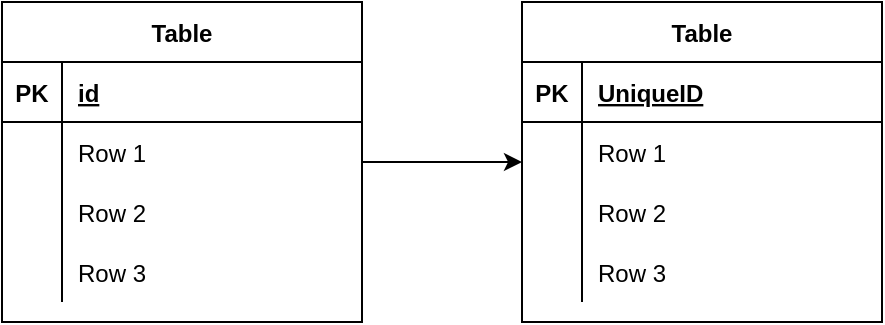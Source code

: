<mxfile version="18.0.3" type="github">
  <diagram name="Page-1" id="e7e014a7-5840-1c2e-5031-d8a46d1fe8dd">
    <mxGraphModel dx="-346" dy="484" grid="1" gridSize="10" guides="1" tooltips="1" connect="1" arrows="1" fold="1" page="1" pageScale="1" pageWidth="1169" pageHeight="826" background="none" math="0" shadow="0">
      <root>
        <mxCell id="0" />
        <mxCell id="1" parent="0" />
        <mxCell id="arX-WPrSrDeZ15dxD9nV-15" value="" style="edgeStyle=orthogonalEdgeStyle;rounded=0;orthogonalLoop=1;jettySize=auto;html=1;" parent="1" source="cqDJRctu_U0ZVXSVVv-S-1" target="arX-WPrSrDeZ15dxD9nV-2" edge="1">
          <mxGeometry relative="1" as="geometry" />
        </mxCell>
        <mxCell id="cqDJRctu_U0ZVXSVVv-S-1" value="Table" style="shape=table;startSize=30;container=1;collapsible=1;childLayout=tableLayout;fixedRows=1;rowLines=0;fontStyle=1;align=center;resizeLast=1;" parent="1" vertex="1">
          <mxGeometry x="1280" y="180" width="180" height="160" as="geometry" />
        </mxCell>
        <mxCell id="cqDJRctu_U0ZVXSVVv-S-2" value="" style="shape=tableRow;horizontal=0;startSize=0;swimlaneHead=0;swimlaneBody=0;fillColor=none;collapsible=0;dropTarget=0;points=[[0,0.5],[1,0.5]];portConstraint=eastwest;top=0;left=0;right=0;bottom=1;" parent="cqDJRctu_U0ZVXSVVv-S-1" vertex="1">
          <mxGeometry y="30" width="180" height="30" as="geometry" />
        </mxCell>
        <mxCell id="cqDJRctu_U0ZVXSVVv-S-3" value="PK" style="shape=partialRectangle;connectable=0;fillColor=none;top=0;left=0;bottom=0;right=0;fontStyle=1;overflow=hidden;" parent="cqDJRctu_U0ZVXSVVv-S-2" vertex="1">
          <mxGeometry width="30" height="30" as="geometry">
            <mxRectangle width="30" height="30" as="alternateBounds" />
          </mxGeometry>
        </mxCell>
        <mxCell id="cqDJRctu_U0ZVXSVVv-S-4" value="id" style="shape=partialRectangle;connectable=0;fillColor=none;top=0;left=0;bottom=0;right=0;align=left;spacingLeft=6;fontStyle=5;overflow=hidden;" parent="cqDJRctu_U0ZVXSVVv-S-2" vertex="1">
          <mxGeometry x="30" width="150" height="30" as="geometry">
            <mxRectangle width="150" height="30" as="alternateBounds" />
          </mxGeometry>
        </mxCell>
        <mxCell id="cqDJRctu_U0ZVXSVVv-S-5" value="" style="shape=tableRow;horizontal=0;startSize=0;swimlaneHead=0;swimlaneBody=0;fillColor=none;collapsible=0;dropTarget=0;points=[[0,0.5],[1,0.5]];portConstraint=eastwest;top=0;left=0;right=0;bottom=0;" parent="cqDJRctu_U0ZVXSVVv-S-1" vertex="1">
          <mxGeometry y="60" width="180" height="30" as="geometry" />
        </mxCell>
        <mxCell id="cqDJRctu_U0ZVXSVVv-S-6" value="" style="shape=partialRectangle;connectable=0;fillColor=none;top=0;left=0;bottom=0;right=0;editable=1;overflow=hidden;" parent="cqDJRctu_U0ZVXSVVv-S-5" vertex="1">
          <mxGeometry width="30" height="30" as="geometry">
            <mxRectangle width="30" height="30" as="alternateBounds" />
          </mxGeometry>
        </mxCell>
        <mxCell id="cqDJRctu_U0ZVXSVVv-S-7" value="Row 1" style="shape=partialRectangle;connectable=0;fillColor=none;top=0;left=0;bottom=0;right=0;align=left;spacingLeft=6;overflow=hidden;" parent="cqDJRctu_U0ZVXSVVv-S-5" vertex="1">
          <mxGeometry x="30" width="150" height="30" as="geometry">
            <mxRectangle width="150" height="30" as="alternateBounds" />
          </mxGeometry>
        </mxCell>
        <mxCell id="cqDJRctu_U0ZVXSVVv-S-8" value="" style="shape=tableRow;horizontal=0;startSize=0;swimlaneHead=0;swimlaneBody=0;fillColor=none;collapsible=0;dropTarget=0;points=[[0,0.5],[1,0.5]];portConstraint=eastwest;top=0;left=0;right=0;bottom=0;" parent="cqDJRctu_U0ZVXSVVv-S-1" vertex="1">
          <mxGeometry y="90" width="180" height="30" as="geometry" />
        </mxCell>
        <mxCell id="cqDJRctu_U0ZVXSVVv-S-9" value="" style="shape=partialRectangle;connectable=0;fillColor=none;top=0;left=0;bottom=0;right=0;editable=1;overflow=hidden;" parent="cqDJRctu_U0ZVXSVVv-S-8" vertex="1">
          <mxGeometry width="30" height="30" as="geometry">
            <mxRectangle width="30" height="30" as="alternateBounds" />
          </mxGeometry>
        </mxCell>
        <mxCell id="cqDJRctu_U0ZVXSVVv-S-10" value="Row 2" style="shape=partialRectangle;connectable=0;fillColor=none;top=0;left=0;bottom=0;right=0;align=left;spacingLeft=6;overflow=hidden;" parent="cqDJRctu_U0ZVXSVVv-S-8" vertex="1">
          <mxGeometry x="30" width="150" height="30" as="geometry">
            <mxRectangle width="150" height="30" as="alternateBounds" />
          </mxGeometry>
        </mxCell>
        <mxCell id="cqDJRctu_U0ZVXSVVv-S-11" value="" style="shape=tableRow;horizontal=0;startSize=0;swimlaneHead=0;swimlaneBody=0;fillColor=none;collapsible=0;dropTarget=0;points=[[0,0.5],[1,0.5]];portConstraint=eastwest;top=0;left=0;right=0;bottom=0;" parent="cqDJRctu_U0ZVXSVVv-S-1" vertex="1">
          <mxGeometry y="120" width="180" height="30" as="geometry" />
        </mxCell>
        <mxCell id="cqDJRctu_U0ZVXSVVv-S-12" value="" style="shape=partialRectangle;connectable=0;fillColor=none;top=0;left=0;bottom=0;right=0;editable=1;overflow=hidden;" parent="cqDJRctu_U0ZVXSVVv-S-11" vertex="1">
          <mxGeometry width="30" height="30" as="geometry">
            <mxRectangle width="30" height="30" as="alternateBounds" />
          </mxGeometry>
        </mxCell>
        <mxCell id="cqDJRctu_U0ZVXSVVv-S-13" value="Row 3" style="shape=partialRectangle;connectable=0;fillColor=none;top=0;left=0;bottom=0;right=0;align=left;spacingLeft=6;overflow=hidden;" parent="cqDJRctu_U0ZVXSVVv-S-11" vertex="1">
          <mxGeometry x="30" width="150" height="30" as="geometry">
            <mxRectangle width="150" height="30" as="alternateBounds" />
          </mxGeometry>
        </mxCell>
        <mxCell id="arX-WPrSrDeZ15dxD9nV-2" value="Table" style="shape=table;startSize=30;container=1;collapsible=1;childLayout=tableLayout;fixedRows=1;rowLines=0;fontStyle=1;align=center;resizeLast=1;" parent="1" vertex="1">
          <mxGeometry x="1540" y="180" width="180" height="160" as="geometry" />
        </mxCell>
        <mxCell id="arX-WPrSrDeZ15dxD9nV-3" value="" style="shape=tableRow;horizontal=0;startSize=0;swimlaneHead=0;swimlaneBody=0;fillColor=none;collapsible=0;dropTarget=0;points=[[0,0.5],[1,0.5]];portConstraint=eastwest;top=0;left=0;right=0;bottom=1;" parent="arX-WPrSrDeZ15dxD9nV-2" vertex="1">
          <mxGeometry y="30" width="180" height="30" as="geometry" />
        </mxCell>
        <mxCell id="arX-WPrSrDeZ15dxD9nV-4" value="PK" style="shape=partialRectangle;connectable=0;fillColor=none;top=0;left=0;bottom=0;right=0;fontStyle=1;overflow=hidden;" parent="arX-WPrSrDeZ15dxD9nV-3" vertex="1">
          <mxGeometry width="30" height="30" as="geometry">
            <mxRectangle width="30" height="30" as="alternateBounds" />
          </mxGeometry>
        </mxCell>
        <mxCell id="arX-WPrSrDeZ15dxD9nV-5" value="UniqueID" style="shape=partialRectangle;connectable=0;fillColor=none;top=0;left=0;bottom=0;right=0;align=left;spacingLeft=6;fontStyle=5;overflow=hidden;" parent="arX-WPrSrDeZ15dxD9nV-3" vertex="1">
          <mxGeometry x="30" width="150" height="30" as="geometry">
            <mxRectangle width="150" height="30" as="alternateBounds" />
          </mxGeometry>
        </mxCell>
        <mxCell id="arX-WPrSrDeZ15dxD9nV-6" value="" style="shape=tableRow;horizontal=0;startSize=0;swimlaneHead=0;swimlaneBody=0;fillColor=none;collapsible=0;dropTarget=0;points=[[0,0.5],[1,0.5]];portConstraint=eastwest;top=0;left=0;right=0;bottom=0;" parent="arX-WPrSrDeZ15dxD9nV-2" vertex="1">
          <mxGeometry y="60" width="180" height="30" as="geometry" />
        </mxCell>
        <mxCell id="arX-WPrSrDeZ15dxD9nV-7" value="" style="shape=partialRectangle;connectable=0;fillColor=none;top=0;left=0;bottom=0;right=0;editable=1;overflow=hidden;" parent="arX-WPrSrDeZ15dxD9nV-6" vertex="1">
          <mxGeometry width="30" height="30" as="geometry">
            <mxRectangle width="30" height="30" as="alternateBounds" />
          </mxGeometry>
        </mxCell>
        <mxCell id="arX-WPrSrDeZ15dxD9nV-8" value="Row 1" style="shape=partialRectangle;connectable=0;fillColor=none;top=0;left=0;bottom=0;right=0;align=left;spacingLeft=6;overflow=hidden;" parent="arX-WPrSrDeZ15dxD9nV-6" vertex="1">
          <mxGeometry x="30" width="150" height="30" as="geometry">
            <mxRectangle width="150" height="30" as="alternateBounds" />
          </mxGeometry>
        </mxCell>
        <mxCell id="arX-WPrSrDeZ15dxD9nV-9" value="" style="shape=tableRow;horizontal=0;startSize=0;swimlaneHead=0;swimlaneBody=0;fillColor=none;collapsible=0;dropTarget=0;points=[[0,0.5],[1,0.5]];portConstraint=eastwest;top=0;left=0;right=0;bottom=0;" parent="arX-WPrSrDeZ15dxD9nV-2" vertex="1">
          <mxGeometry y="90" width="180" height="30" as="geometry" />
        </mxCell>
        <mxCell id="arX-WPrSrDeZ15dxD9nV-10" value="" style="shape=partialRectangle;connectable=0;fillColor=none;top=0;left=0;bottom=0;right=0;editable=1;overflow=hidden;" parent="arX-WPrSrDeZ15dxD9nV-9" vertex="1">
          <mxGeometry width="30" height="30" as="geometry">
            <mxRectangle width="30" height="30" as="alternateBounds" />
          </mxGeometry>
        </mxCell>
        <mxCell id="arX-WPrSrDeZ15dxD9nV-11" value="Row 2" style="shape=partialRectangle;connectable=0;fillColor=none;top=0;left=0;bottom=0;right=0;align=left;spacingLeft=6;overflow=hidden;" parent="arX-WPrSrDeZ15dxD9nV-9" vertex="1">
          <mxGeometry x="30" width="150" height="30" as="geometry">
            <mxRectangle width="150" height="30" as="alternateBounds" />
          </mxGeometry>
        </mxCell>
        <mxCell id="arX-WPrSrDeZ15dxD9nV-12" value="" style="shape=tableRow;horizontal=0;startSize=0;swimlaneHead=0;swimlaneBody=0;fillColor=none;collapsible=0;dropTarget=0;points=[[0,0.5],[1,0.5]];portConstraint=eastwest;top=0;left=0;right=0;bottom=0;" parent="arX-WPrSrDeZ15dxD9nV-2" vertex="1">
          <mxGeometry y="120" width="180" height="30" as="geometry" />
        </mxCell>
        <mxCell id="arX-WPrSrDeZ15dxD9nV-13" value="" style="shape=partialRectangle;connectable=0;fillColor=none;top=0;left=0;bottom=0;right=0;editable=1;overflow=hidden;" parent="arX-WPrSrDeZ15dxD9nV-12" vertex="1">
          <mxGeometry width="30" height="30" as="geometry">
            <mxRectangle width="30" height="30" as="alternateBounds" />
          </mxGeometry>
        </mxCell>
        <mxCell id="arX-WPrSrDeZ15dxD9nV-14" value="Row 3" style="shape=partialRectangle;connectable=0;fillColor=none;top=0;left=0;bottom=0;right=0;align=left;spacingLeft=6;overflow=hidden;" parent="arX-WPrSrDeZ15dxD9nV-12" vertex="1">
          <mxGeometry x="30" width="150" height="30" as="geometry">
            <mxRectangle width="150" height="30" as="alternateBounds" />
          </mxGeometry>
        </mxCell>
      </root>
    </mxGraphModel>
  </diagram>
</mxfile>
